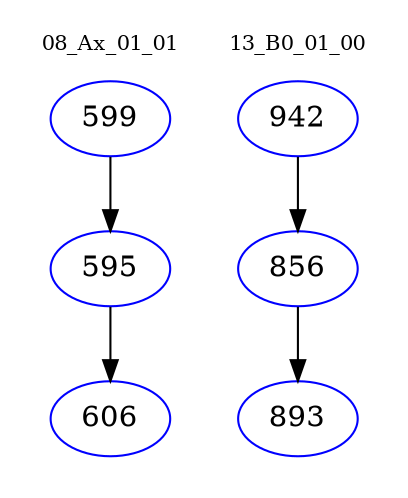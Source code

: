 digraph{
subgraph cluster_0 {
color = white
label = "08_Ax_01_01";
fontsize=10;
T0_599 [label="599", color="blue"]
T0_599 -> T0_595 [color="black"]
T0_595 [label="595", color="blue"]
T0_595 -> T0_606 [color="black"]
T0_606 [label="606", color="blue"]
}
subgraph cluster_1 {
color = white
label = "13_B0_01_00";
fontsize=10;
T1_942 [label="942", color="blue"]
T1_942 -> T1_856 [color="black"]
T1_856 [label="856", color="blue"]
T1_856 -> T1_893 [color="black"]
T1_893 [label="893", color="blue"]
}
}

